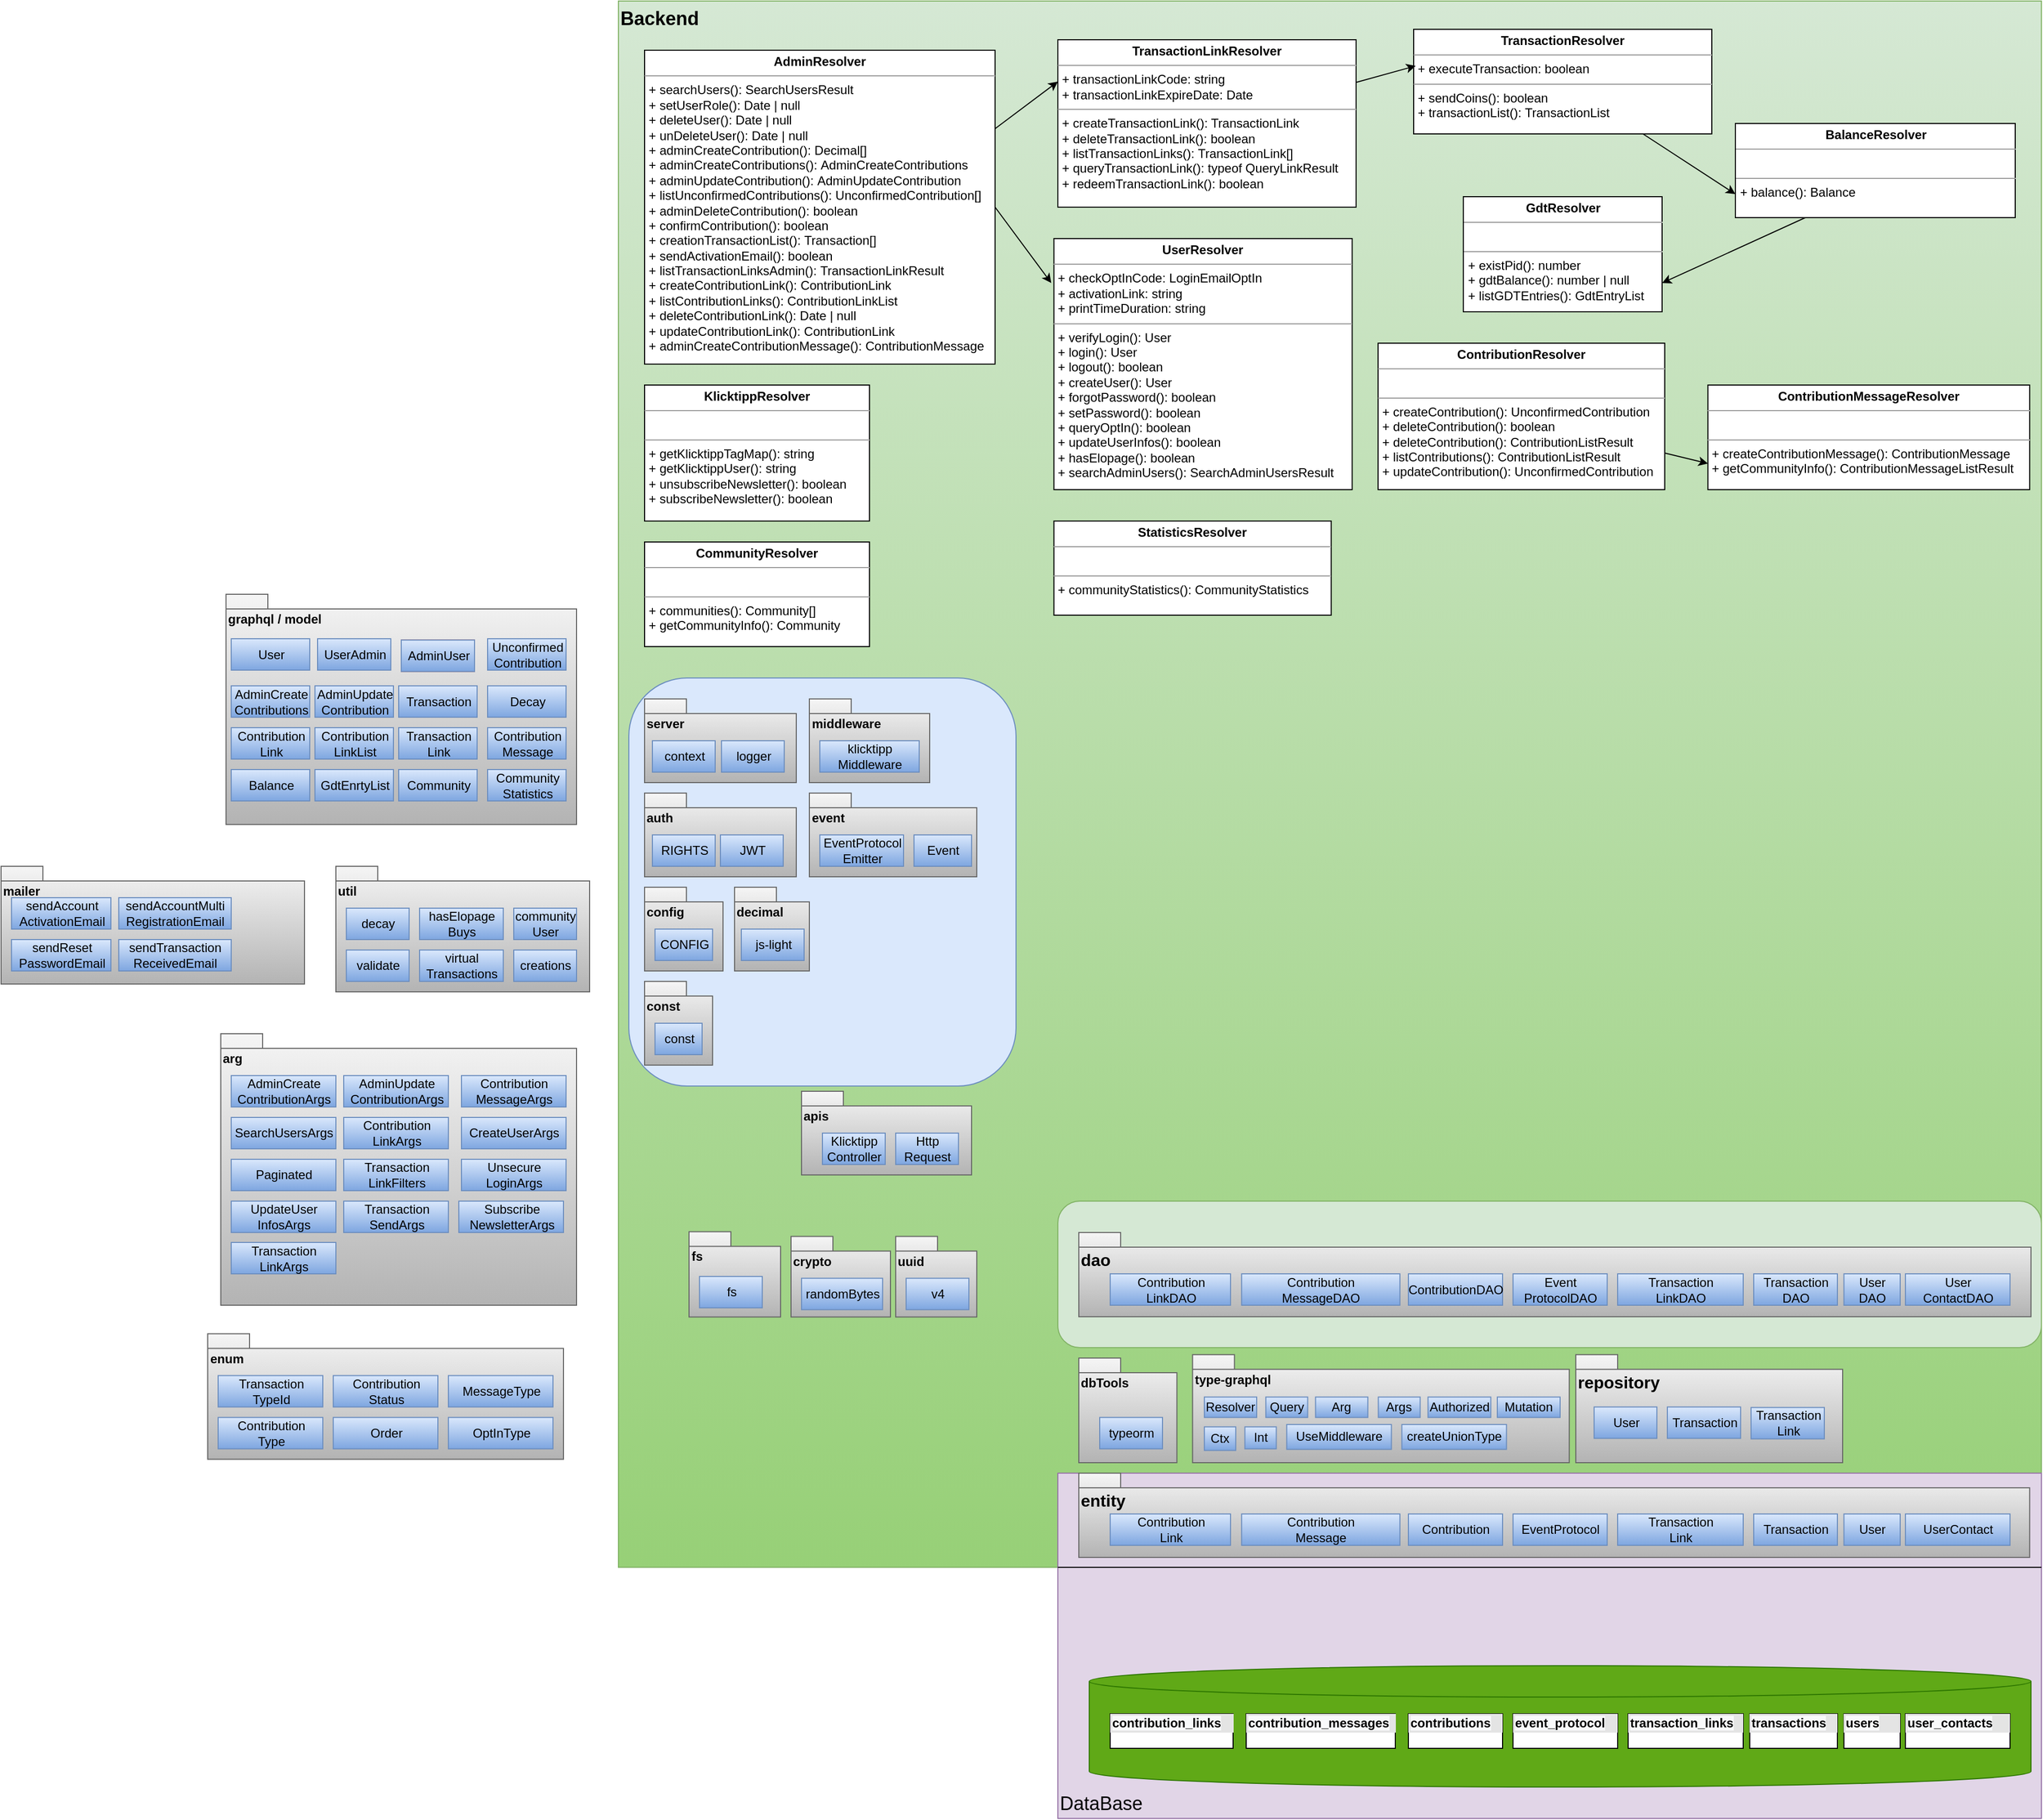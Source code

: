 <mxfile>
    <diagram id="ShO7q3t4R8ToIVqjYavh" name="Seite-1">
        <mxGraphModel dx="3851" dy="1067" grid="1" gridSize="10" guides="1" tooltips="1" connect="1" arrows="1" fold="1" page="1" pageScale="1" pageWidth="2336" pageHeight="1654" math="0" shadow="0">
            <root>
                <mxCell id="0"/>
                <mxCell id="1" parent="0"/>
                <mxCell id="2" value="Backend" style="rounded=0;whiteSpace=wrap;html=1;fillColor=#d5e8d4;strokeColor=#82b366;gradientColor=#97d077;align=left;verticalAlign=top;fontStyle=1;fontSize=18;" parent="1" vertex="1">
                    <mxGeometry x="40" y="63" width="1360" height="1497" as="geometry"/>
                </mxCell>
                <mxCell id="214" value="DataBase" style="rounded=0;whiteSpace=wrap;html=1;fillColor=#e1d5e7;strokeColor=#9673a6;align=left;fontSize=18;verticalAlign=bottom;" vertex="1" parent="1">
                    <mxGeometry x="460" y="1470" width="940" height="330" as="geometry"/>
                </mxCell>
                <mxCell id="213" value="" style="rounded=1;whiteSpace=wrap;html=1;fillColor=#d5e8d4;strokeColor=#82b366;" vertex="1" parent="1">
                    <mxGeometry x="460" y="1210" width="940" height="140" as="geometry"/>
                </mxCell>
                <mxCell id="212" value="" style="rounded=1;whiteSpace=wrap;html=1;fillColor=#dae8fc;strokeColor=#6c8ebf;" vertex="1" parent="1">
                    <mxGeometry x="50" y="710" width="370" height="390" as="geometry"/>
                </mxCell>
                <mxCell id="73" value="server" style="shape=folder;fontStyle=1;spacingTop=10;tabWidth=40;tabHeight=14;tabPosition=left;html=1;align=left;verticalAlign=top;fillColor=#f5f5f5;gradientColor=#b3b3b3;strokeColor=#666666;" parent="1" vertex="1">
                    <mxGeometry x="65" y="730" width="145" height="80" as="geometry"/>
                </mxCell>
                <mxCell id="74" value="context" style="html=1;fillColor=#dae8fc;gradientColor=#7ea6e0;strokeColor=#6c8ebf;" parent="1" vertex="1">
                    <mxGeometry x="72.5" y="770" width="60" height="30" as="geometry"/>
                </mxCell>
                <mxCell id="75" value="logger" style="html=1;fillColor=#dae8fc;gradientColor=#7ea6e0;strokeColor=#6c8ebf;" parent="1" vertex="1">
                    <mxGeometry x="138.5" y="770" width="60" height="30" as="geometry"/>
                </mxCell>
                <mxCell id="76" value="graphql / model" style="shape=folder;fontStyle=1;spacingTop=10;tabWidth=40;tabHeight=14;tabPosition=left;html=1;align=left;verticalAlign=top;fillColor=#f5f5f5;gradientColor=#b3b3b3;strokeColor=#666666;" parent="1" vertex="1">
                    <mxGeometry x="-335" y="630" width="335" height="220" as="geometry"/>
                </mxCell>
                <mxCell id="77" value="auth" style="shape=folder;fontStyle=1;spacingTop=10;tabWidth=40;tabHeight=14;tabPosition=left;html=1;align=left;verticalAlign=top;fillColor=#f5f5f5;gradientColor=#b3b3b3;strokeColor=#666666;" parent="1" vertex="1">
                    <mxGeometry x="65" y="820" width="145" height="80" as="geometry"/>
                </mxCell>
                <mxCell id="78" value="RIGHTS" style="html=1;fillColor=#dae8fc;gradientColor=#7ea6e0;strokeColor=#6c8ebf;" parent="1" vertex="1">
                    <mxGeometry x="72.5" y="860" width="60" height="30" as="geometry"/>
                </mxCell>
                <mxCell id="79" value="repository" style="shape=folder;fontStyle=1;spacingTop=10;tabWidth=40;tabHeight=14;tabPosition=left;html=1;align=left;verticalAlign=top;fillColor=#f5f5f5;gradientColor=#b3b3b3;strokeColor=#666666;fontSize=16;" parent="1" vertex="1">
                    <mxGeometry x="955" y="1356.75" width="255" height="103.25" as="geometry"/>
                </mxCell>
                <mxCell id="81" value="arg" style="shape=folder;fontStyle=1;spacingTop=10;tabWidth=40;tabHeight=14;tabPosition=left;html=1;align=left;verticalAlign=top;fillColor=#f5f5f5;gradientColor=#b3b3b3;strokeColor=#666666;" parent="1" vertex="1">
                    <mxGeometry x="-340" y="1050" width="340" height="259.5" as="geometry"/>
                </mxCell>
                <mxCell id="82" value="AdminCreate&lt;br&gt;ContributionArgs" style="html=1;fillColor=#dae8fc;gradientColor=#7ea6e0;strokeColor=#6c8ebf;" parent="1" vertex="1">
                    <mxGeometry x="-330" y="1090" width="100" height="30" as="geometry"/>
                </mxCell>
                <mxCell id="83" value="AdminUpdate&lt;br&gt;ContributionArgs" style="html=1;fillColor=#dae8fc;gradientColor=#7ea6e0;strokeColor=#6c8ebf;" parent="1" vertex="1">
                    <mxGeometry x="-222.5" y="1090" width="100" height="30" as="geometry"/>
                </mxCell>
                <mxCell id="84" value="SearchUsersArgs" style="html=1;fillColor=#dae8fc;gradientColor=#7ea6e0;strokeColor=#6c8ebf;" parent="1" vertex="1">
                    <mxGeometry x="-330" y="1130" width="100" height="30" as="geometry"/>
                </mxCell>
                <mxCell id="85" value="Contribution&lt;br&gt;LinkArgs" style="html=1;fillColor=#dae8fc;gradientColor=#7ea6e0;strokeColor=#6c8ebf;" parent="1" vertex="1">
                    <mxGeometry x="-222.5" y="1130" width="100" height="30" as="geometry"/>
                </mxCell>
                <mxCell id="86" value="entity" style="shape=folder;fontStyle=1;spacingTop=10;tabWidth=40;tabHeight=14;tabPosition=left;html=1;align=left;verticalAlign=top;fillColor=#f5f5f5;gradientColor=#b3b3b3;strokeColor=#666666;fontSize=16;" parent="1" vertex="1">
                    <mxGeometry x="480" y="1470" width="908.75" height="80.5" as="geometry"/>
                </mxCell>
                <mxCell id="87" value="Transaction" style="html=1;fillColor=#dae8fc;gradientColor=#7ea6e0;strokeColor=#6c8ebf;" parent="1" vertex="1">
                    <mxGeometry x="1125" y="1509" width="80" height="30" as="geometry"/>
                </mxCell>
                <mxCell id="88" value="Contribution&lt;br&gt;Link" style="html=1;fillColor=#dae8fc;gradientColor=#7ea6e0;strokeColor=#6c8ebf;" parent="1" vertex="1">
                    <mxGeometry x="510" y="1509" width="115" height="30" as="geometry"/>
                </mxCell>
                <mxCell id="89" value="Transaction&lt;br&gt;Link" style="html=1;fillColor=#dae8fc;gradientColor=#7ea6e0;strokeColor=#6c8ebf;" parent="1" vertex="1">
                    <mxGeometry x="995" y="1509" width="120" height="30" as="geometry"/>
                </mxCell>
                <mxCell id="90" value="Transaction" style="html=1;fillColor=#dae8fc;gradientColor=#7ea6e0;strokeColor=#6c8ebf;" parent="1" vertex="1">
                    <mxGeometry x="1042.5" y="1406.75" width="70" height="30" as="geometry"/>
                </mxCell>
                <mxCell id="91" value="util" style="shape=folder;fontStyle=1;spacingTop=10;tabWidth=40;tabHeight=14;tabPosition=left;html=1;align=left;verticalAlign=top;fillColor=#f5f5f5;gradientColor=#b3b3b3;strokeColor=#666666;" parent="1" vertex="1">
                    <mxGeometry x="-230" y="890" width="242.5" height="120" as="geometry"/>
                </mxCell>
                <mxCell id="92" value="decay" style="html=1;fillColor=#dae8fc;gradientColor=#7ea6e0;strokeColor=#6c8ebf;" parent="1" vertex="1">
                    <mxGeometry x="-220" y="930" width="60" height="30" as="geometry"/>
                </mxCell>
                <mxCell id="93" value="Contribution" style="html=1;fillColor=#dae8fc;gradientColor=#7ea6e0;strokeColor=#6c8ebf;" parent="1" vertex="1">
                    <mxGeometry x="795" y="1509" width="90" height="30" as="geometry"/>
                </mxCell>
                <mxCell id="94" value="hasElopage&lt;br&gt;Buys" style="html=1;fillColor=#dae8fc;gradientColor=#7ea6e0;strokeColor=#6c8ebf;" parent="1" vertex="1">
                    <mxGeometry x="-150" y="930" width="80" height="30" as="geometry"/>
                </mxCell>
                <mxCell id="96" value="User" style="html=1;fillColor=#dae8fc;gradientColor=#7ea6e0;strokeColor=#6c8ebf;" parent="1" vertex="1">
                    <mxGeometry x="1211.25" y="1509" width="53.75" height="30" as="geometry"/>
                </mxCell>
                <mxCell id="97" value="enum" style="shape=folder;fontStyle=1;spacingTop=10;tabWidth=40;tabHeight=14;tabPosition=left;html=1;align=left;verticalAlign=top;fillColor=#f5f5f5;gradientColor=#b3b3b3;strokeColor=#666666;" parent="1" vertex="1">
                    <mxGeometry x="-352.5" y="1336.75" width="340" height="120" as="geometry"/>
                </mxCell>
                <mxCell id="98" value="Transaction&lt;br&gt;TypeId" style="html=1;fillColor=#dae8fc;gradientColor=#7ea6e0;strokeColor=#6c8ebf;" parent="1" vertex="1">
                    <mxGeometry x="-342.5" y="1376.75" width="100" height="30" as="geometry"/>
                </mxCell>
                <mxCell id="99" value="Contribution&lt;br&gt;Type" style="html=1;fillColor=#dae8fc;gradientColor=#7ea6e0;strokeColor=#6c8ebf;" parent="1" vertex="1">
                    <mxGeometry x="-342.5" y="1416.75" width="100" height="30" as="geometry"/>
                </mxCell>
                <mxCell id="100" value="Contribution&lt;br&gt;Status" style="html=1;fillColor=#dae8fc;gradientColor=#7ea6e0;strokeColor=#6c8ebf;" parent="1" vertex="1">
                    <mxGeometry x="-232.5" y="1376.75" width="100" height="30" as="geometry"/>
                </mxCell>
                <mxCell id="101" value="Paginated" style="html=1;fillColor=#dae8fc;gradientColor=#7ea6e0;strokeColor=#6c8ebf;" parent="1" vertex="1">
                    <mxGeometry x="-330" y="1170" width="100" height="30" as="geometry"/>
                </mxCell>
                <mxCell id="102" value="Transaction&lt;br&gt;LinkFilters" style="html=1;fillColor=#dae8fc;gradientColor=#7ea6e0;strokeColor=#6c8ebf;" parent="1" vertex="1">
                    <mxGeometry x="-222.5" y="1170" width="100" height="30" as="geometry"/>
                </mxCell>
                <mxCell id="103" value="Order" style="html=1;fillColor=#dae8fc;gradientColor=#7ea6e0;strokeColor=#6c8ebf;" parent="1" vertex="1">
                    <mxGeometry x="-232.5" y="1416.75" width="100" height="30" as="geometry"/>
                </mxCell>
                <mxCell id="104" value="community&lt;br&gt;User" style="html=1;fillColor=#dae8fc;gradientColor=#7ea6e0;strokeColor=#6c8ebf;" parent="1" vertex="1">
                    <mxGeometry x="-60" y="930" width="60" height="30" as="geometry"/>
                </mxCell>
                <mxCell id="105" value="mailer" style="shape=folder;fontStyle=1;spacingTop=10;tabWidth=40;tabHeight=14;tabPosition=left;html=1;align=left;verticalAlign=top;fillColor=#f5f5f5;gradientColor=#b3b3b3;strokeColor=#666666;" parent="1" vertex="1">
                    <mxGeometry x="-550" y="890" width="290" height="112.5" as="geometry"/>
                </mxCell>
                <mxCell id="106" value="sendAccount&lt;br&gt;ActivationEmail" style="html=1;fillColor=#dae8fc;gradientColor=#7ea6e0;strokeColor=#6c8ebf;" parent="1" vertex="1">
                    <mxGeometry x="-540" y="920" width="95" height="30" as="geometry"/>
                </mxCell>
                <mxCell id="107" value="config" style="shape=folder;fontStyle=1;spacingTop=10;tabWidth=40;tabHeight=14;tabPosition=left;html=1;align=left;verticalAlign=top;fillColor=#f5f5f5;gradientColor=#b3b3b3;strokeColor=#666666;" parent="1" vertex="1">
                    <mxGeometry x="65" y="910" width="75" height="80" as="geometry"/>
                </mxCell>
                <mxCell id="108" value="CONFIG" style="html=1;fillColor=#dae8fc;gradientColor=#7ea6e0;strokeColor=#6c8ebf;" parent="1" vertex="1">
                    <mxGeometry x="75" y="950" width="55" height="30" as="geometry"/>
                </mxCell>
                <mxCell id="109" value="creations" style="html=1;fillColor=#dae8fc;gradientColor=#7ea6e0;strokeColor=#6c8ebf;" parent="1" vertex="1">
                    <mxGeometry x="-60" y="970" width="60" height="30" as="geometry"/>
                </mxCell>
                <mxCell id="110" value="const" style="shape=folder;fontStyle=1;spacingTop=10;tabWidth=40;tabHeight=14;tabPosition=left;html=1;align=left;verticalAlign=top;fillColor=#f5f5f5;gradientColor=#b3b3b3;strokeColor=#666666;" parent="1" vertex="1">
                    <mxGeometry x="65" y="1000" width="65" height="80" as="geometry"/>
                </mxCell>
                <mxCell id="111" value="const" style="html=1;fillColor=#dae8fc;gradientColor=#7ea6e0;strokeColor=#6c8ebf;" parent="1" vertex="1">
                    <mxGeometry x="75" y="1040" width="45" height="30" as="geometry"/>
                </mxCell>
                <mxCell id="112" value="Contribution&lt;br&gt;Message" style="html=1;fillColor=#dae8fc;gradientColor=#7ea6e0;strokeColor=#6c8ebf;" parent="1" vertex="1">
                    <mxGeometry x="635.63" y="1509" width="151.25" height="30" as="geometry"/>
                </mxCell>
                <mxCell id="113" value="Contribution&lt;br&gt;MessageArgs" style="html=1;fillColor=#dae8fc;gradientColor=#7ea6e0;strokeColor=#6c8ebf;" parent="1" vertex="1">
                    <mxGeometry x="-110" y="1090" width="100" height="30" as="geometry"/>
                </mxCell>
                <mxCell id="114" value="MessageType" style="html=1;fillColor=#dae8fc;gradientColor=#7ea6e0;strokeColor=#6c8ebf;" parent="1" vertex="1">
                    <mxGeometry x="-122.5" y="1376.75" width="100" height="30" as="geometry"/>
                </mxCell>
                <mxCell id="115" value="type-graphql" style="shape=folder;fontStyle=1;spacingTop=10;tabWidth=40;tabHeight=14;tabPosition=left;html=1;align=left;verticalAlign=top;fillColor=#f5f5f5;gradientColor=#b3b3b3;strokeColor=#666666;" parent="1" vertex="1">
                    <mxGeometry x="588.75" y="1356.75" width="360" height="103.25" as="geometry"/>
                </mxCell>
                <mxCell id="116" value="dbTools" style="shape=folder;fontStyle=1;spacingTop=10;tabWidth=40;tabHeight=14;tabPosition=left;html=1;align=left;verticalAlign=top;fillColor=#f5f5f5;gradientColor=#b3b3b3;strokeColor=#666666;" parent="1" vertex="1">
                    <mxGeometry x="480" y="1360" width="93.75" height="100" as="geometry"/>
                </mxCell>
                <mxCell id="117" value="typeorm" style="html=1;fillColor=#dae8fc;gradientColor=#7ea6e0;strokeColor=#6c8ebf;" parent="1" vertex="1">
                    <mxGeometry x="500" y="1416.75" width="60" height="30" as="geometry"/>
                </mxCell>
                <mxCell id="118" value="Resolver" style="rounded=0;whiteSpace=wrap;html=1;fillColor=#dae8fc;gradientColor=#7ea6e0;strokeColor=#6c8ebf;" parent="1" vertex="1">
                    <mxGeometry x="600" y="1397.25" width="50" height="19.5" as="geometry"/>
                </mxCell>
                <mxCell id="119" value="Query" style="rounded=0;whiteSpace=wrap;html=1;fillColor=#dae8fc;gradientColor=#7ea6e0;strokeColor=#6c8ebf;" parent="1" vertex="1">
                    <mxGeometry x="658.75" y="1397.25" width="40" height="19.5" as="geometry"/>
                </mxCell>
                <mxCell id="121" value="Args" style="rounded=0;whiteSpace=wrap;html=1;fillColor=#dae8fc;gradientColor=#7ea6e0;strokeColor=#6c8ebf;" parent="1" vertex="1">
                    <mxGeometry x="766.25" y="1397.25" width="40" height="19.5" as="geometry"/>
                </mxCell>
                <mxCell id="122" value="Authorized" style="rounded=0;whiteSpace=wrap;html=1;fillColor=#dae8fc;gradientColor=#7ea6e0;strokeColor=#6c8ebf;" parent="1" vertex="1">
                    <mxGeometry x="813.75" y="1397.25" width="60" height="19.5" as="geometry"/>
                </mxCell>
                <mxCell id="123" value="Mutation" style="rounded=0;whiteSpace=wrap;html=1;fillColor=#dae8fc;gradientColor=#7ea6e0;strokeColor=#6c8ebf;" parent="1" vertex="1">
                    <mxGeometry x="880" y="1397.25" width="60" height="19.5" as="geometry"/>
                </mxCell>
                <mxCell id="124" value="Ctx" style="rounded=0;whiteSpace=wrap;html=1;fillColor=#dae8fc;gradientColor=#7ea6e0;strokeColor=#6c8ebf;" parent="1" vertex="1">
                    <mxGeometry x="600" y="1425.75" width="30" height="22.5" as="geometry"/>
                </mxCell>
                <mxCell id="125" value="fs" style="shape=folder;fontStyle=1;spacingTop=10;tabWidth=40;tabHeight=14;tabPosition=left;html=1;align=left;verticalAlign=top;fillColor=#f5f5f5;gradientColor=#b3b3b3;strokeColor=#666666;" parent="1" vertex="1">
                    <mxGeometry x="107.5" y="1239.25" width="87.5" height="81.5" as="geometry"/>
                </mxCell>
                <mxCell id="128" value="CreateUserArgs" style="html=1;fillColor=#dae8fc;gradientColor=#7ea6e0;strokeColor=#6c8ebf;" parent="1" vertex="1">
                    <mxGeometry x="-110" y="1130" width="100" height="30" as="geometry"/>
                </mxCell>
                <mxCell id="129" value="Unsecure&lt;br&gt;LoginArgs" style="html=1;fillColor=#dae8fc;gradientColor=#7ea6e0;strokeColor=#6c8ebf;" parent="1" vertex="1">
                    <mxGeometry x="-110" y="1170" width="100" height="30" as="geometry"/>
                </mxCell>
                <mxCell id="130" value="UpdateUser&lt;br&gt;InfosArgs" style="html=1;fillColor=#dae8fc;gradientColor=#7ea6e0;strokeColor=#6c8ebf;" parent="1" vertex="1">
                    <mxGeometry x="-330" y="1210" width="100" height="30" as="geometry"/>
                </mxCell>
                <mxCell id="131" value="middleware" style="shape=folder;fontStyle=1;spacingTop=10;tabWidth=40;tabHeight=14;tabPosition=left;html=1;align=left;verticalAlign=top;fillColor=#f5f5f5;gradientColor=#b3b3b3;strokeColor=#666666;" parent="1" vertex="1">
                    <mxGeometry x="222.5" y="730" width="115" height="80" as="geometry"/>
                </mxCell>
                <mxCell id="132" value="klicktipp&lt;br&gt;Middleware" style="html=1;fillColor=#dae8fc;gradientColor=#7ea6e0;strokeColor=#6c8ebf;" parent="1" vertex="1">
                    <mxGeometry x="232.5" y="770" width="95" height="30" as="geometry"/>
                </mxCell>
                <mxCell id="133" value="OptInType" style="html=1;fillColor=#dae8fc;gradientColor=#7ea6e0;strokeColor=#6c8ebf;" parent="1" vertex="1">
                    <mxGeometry x="-122.5" y="1416.75" width="100" height="30" as="geometry"/>
                </mxCell>
                <mxCell id="134" value="sendReset&lt;br&gt;PasswordEmail" style="html=1;fillColor=#dae8fc;gradientColor=#7ea6e0;strokeColor=#6c8ebf;" parent="1" vertex="1">
                    <mxGeometry x="-540" y="960" width="95" height="30" as="geometry"/>
                </mxCell>
                <mxCell id="135" value="sendAccountMulti&lt;br&gt;RegistrationEmail" style="html=1;fillColor=#dae8fc;gradientColor=#7ea6e0;strokeColor=#6c8ebf;" parent="1" vertex="1">
                    <mxGeometry x="-437.5" y="920" width="107.5" height="30" as="geometry"/>
                </mxCell>
                <mxCell id="136" value="event" style="shape=folder;fontStyle=1;spacingTop=10;tabWidth=40;tabHeight=14;tabPosition=left;html=1;align=left;verticalAlign=top;fillColor=#f5f5f5;gradientColor=#b3b3b3;strokeColor=#666666;" parent="1" vertex="1">
                    <mxGeometry x="222.5" y="820" width="160" height="80" as="geometry"/>
                </mxCell>
                <mxCell id="137" value="EventProtocol&lt;br&gt;Emitter" style="html=1;fillColor=#dae8fc;gradientColor=#7ea6e0;strokeColor=#6c8ebf;" parent="1" vertex="1">
                    <mxGeometry x="232.5" y="860" width="80" height="30" as="geometry"/>
                </mxCell>
                <mxCell id="138" value="Event" style="html=1;fillColor=#dae8fc;gradientColor=#7ea6e0;strokeColor=#6c8ebf;" parent="1" vertex="1">
                    <mxGeometry x="322.5" y="860" width="55" height="30" as="geometry"/>
                </mxCell>
                <mxCell id="140" value="decimal" style="shape=folder;fontStyle=1;spacingTop=10;tabWidth=40;tabHeight=14;tabPosition=left;html=1;align=left;verticalAlign=top;fillColor=#f5f5f5;gradientColor=#b3b3b3;strokeColor=#666666;" parent="1" vertex="1">
                    <mxGeometry x="151" y="910" width="71.5" height="80" as="geometry"/>
                </mxCell>
                <mxCell id="141" value="js-light" style="html=1;fillColor=#dae8fc;gradientColor=#7ea6e0;strokeColor=#6c8ebf;" parent="1" vertex="1">
                    <mxGeometry x="157.5" y="950" width="60" height="30" as="geometry"/>
                </mxCell>
                <mxCell id="142" value="UserAdmin" style="html=1;fillColor=#f8cecc;gradientColor=#ea6b66;strokeColor=#b85450;" parent="1" vertex="1">
                    <mxGeometry x="-247.5" y="672.5" width="70" height="30" as="geometry"/>
                </mxCell>
                <mxCell id="143" value="Unconfirmed&lt;br&gt;Contribution" style="html=1;fillColor=#dae8fc;gradientColor=#7ea6e0;strokeColor=#6c8ebf;" parent="1" vertex="1">
                    <mxGeometry x="-85" y="672.5" width="75" height="30" as="geometry"/>
                </mxCell>
                <mxCell id="144" value="AdminCreate&lt;br&gt;Contributions" style="html=1;fillColor=#dae8fc;gradientColor=#7ea6e0;strokeColor=#6c8ebf;" parent="1" vertex="1">
                    <mxGeometry x="-330" y="717.5" width="75" height="30" as="geometry"/>
                </mxCell>
                <mxCell id="145" value="AdminUpdate&lt;br&gt;Contribution" style="html=1;fillColor=#dae8fc;gradientColor=#7ea6e0;strokeColor=#6c8ebf;" parent="1" vertex="1">
                    <mxGeometry x="-250" y="717.5" width="75" height="30" as="geometry"/>
                </mxCell>
                <mxCell id="146" value="Contribution&lt;br&gt;Link" style="html=1;fillColor=#f8cecc;gradientColor=#ea6b66;strokeColor=#b85450;" parent="1" vertex="1">
                    <mxGeometry x="-330" y="757.5" width="75" height="30" as="geometry"/>
                </mxCell>
                <mxCell id="147" value="Contribution&lt;br&gt;LinkList" style="html=1;fillColor=#dae8fc;gradientColor=#7ea6e0;strokeColor=#6c8ebf;" parent="1" vertex="1">
                    <mxGeometry x="-250" y="757.5" width="75" height="30" as="geometry"/>
                </mxCell>
                <mxCell id="148" value="Transaction" style="html=1;fillColor=#dae8fc;gradientColor=#7ea6e0;strokeColor=#6c8ebf;" parent="1" vertex="1">
                    <mxGeometry x="-170" y="717.5" width="75" height="30" as="geometry"/>
                </mxCell>
                <mxCell id="149" value="Transaction&lt;br&gt;Link" style="html=1;fillColor=#dae8fc;gradientColor=#7ea6e0;strokeColor=#6c8ebf;" parent="1" vertex="1">
                    <mxGeometry x="-170" y="757.5" width="75" height="30" as="geometry"/>
                </mxCell>
                <mxCell id="150" value="User" style="html=1;fillColor=#dae8fc;gradientColor=#7ea6e0;strokeColor=#6c8ebf;" parent="1" vertex="1">
                    <mxGeometry x="-330" y="672.5" width="75" height="30" as="geometry"/>
                </mxCell>
                <mxCell id="151" value="Decay" style="html=1;fillColor=#dae8fc;gradientColor=#7ea6e0;strokeColor=#6c8ebf;" parent="1" vertex="1">
                    <mxGeometry x="-85" y="717.5" width="75" height="30" as="geometry"/>
                </mxCell>
                <mxCell id="152" value="Contribution&lt;br&gt;Message" style="html=1;fillColor=#dae8fc;gradientColor=#7ea6e0;strokeColor=#6c8ebf;" parent="1" vertex="1">
                    <mxGeometry x="-85" y="757.5" width="75" height="30" as="geometry"/>
                </mxCell>
                <mxCell id="153" value="AdminUser" style="html=1;fillColor=#f8cecc;gradientColor=#ea6b66;strokeColor=#b85450;" parent="1" vertex="1">
                    <mxGeometry x="-167.5" y="673.75" width="70" height="30" as="geometry"/>
                </mxCell>
                <mxCell id="154" value="sendTransaction&lt;br&gt;ReceivedEmail" style="html=1;fillColor=#dae8fc;gradientColor=#7ea6e0;strokeColor=#6c8ebf;" parent="1" vertex="1">
                    <mxGeometry x="-437.5" y="960" width="107.5" height="30" as="geometry"/>
                </mxCell>
                <mxCell id="155" value="Transaction&lt;br&gt;SendArgs" style="html=1;fillColor=#dae8fc;gradientColor=#7ea6e0;strokeColor=#6c8ebf;" parent="1" vertex="1">
                    <mxGeometry x="-222.5" y="1210" width="100" height="30" as="geometry"/>
                </mxCell>
                <mxCell id="156" value="Transaction&lt;br&gt;Link" style="html=1;fillColor=#dae8fc;gradientColor=#7ea6e0;strokeColor=#6c8ebf;" parent="1" vertex="1">
                    <mxGeometry x="1122.5" y="1407.25" width="70" height="30" as="geometry"/>
                </mxCell>
                <mxCell id="157" value="validate" style="html=1;fillColor=#dae8fc;gradientColor=#7ea6e0;strokeColor=#6c8ebf;" parent="1" vertex="1">
                    <mxGeometry x="-220" y="970" width="60" height="30" as="geometry"/>
                </mxCell>
                <mxCell id="158" value="virtual&lt;br&gt;Transactions" style="html=1;fillColor=#dae8fc;gradientColor=#7ea6e0;strokeColor=#6c8ebf;" parent="1" vertex="1">
                    <mxGeometry x="-150" y="970" width="80" height="30" as="geometry"/>
                </mxCell>
                <mxCell id="159" value="Balance" style="html=1;fillColor=#f8cecc;gradientColor=#ea6b66;strokeColor=#b85450;" parent="1" vertex="1">
                    <mxGeometry x="-330" y="797.5" width="75" height="30" as="geometry"/>
                </mxCell>
                <mxCell id="160" value="GdtEnrtyList" style="html=1;fillColor=#dae8fc;gradientColor=#7ea6e0;strokeColor=#6c8ebf;" parent="1" vertex="1">
                    <mxGeometry x="-250" y="797.5" width="75" height="30" as="geometry"/>
                </mxCell>
                <mxCell id="161" value="apis" style="shape=folder;fontStyle=1;spacingTop=10;tabWidth=40;tabHeight=14;tabPosition=left;html=1;align=left;verticalAlign=top;fillColor=#f5f5f5;gradientColor=#b3b3b3;strokeColor=#666666;" parent="1" vertex="1">
                    <mxGeometry x="215" y="1105" width="162.5" height="80" as="geometry"/>
                </mxCell>
                <mxCell id="162" value="Klicktipp&lt;br&gt;Controller" style="html=1;fillColor=#dae8fc;gradientColor=#7ea6e0;strokeColor=#6c8ebf;" parent="1" vertex="1">
                    <mxGeometry x="235" y="1145" width="60" height="30" as="geometry"/>
                </mxCell>
                <mxCell id="163" value="Http&lt;br&gt;Request" style="html=1;fillColor=#dae8fc;gradientColor=#7ea6e0;strokeColor=#6c8ebf;" parent="1" vertex="1">
                    <mxGeometry x="305" y="1145" width="60" height="30" as="geometry"/>
                </mxCell>
                <mxCell id="164" value="Community" style="html=1;fillColor=#dae8fc;gradientColor=#7ea6e0;strokeColor=#6c8ebf;" parent="1" vertex="1">
                    <mxGeometry x="-170" y="797.5" width="75" height="30" as="geometry"/>
                </mxCell>
                <mxCell id="165" value="Subscribe&lt;br&gt;NewsletterArgs" style="html=1;fillColor=#dae8fc;gradientColor=#7ea6e0;strokeColor=#6c8ebf;" parent="1" vertex="1">
                    <mxGeometry x="-112.5" y="1210" width="100" height="30" as="geometry"/>
                </mxCell>
                <mxCell id="166" value="Community&lt;br&gt;Statistics" style="html=1;fillColor=#dae8fc;gradientColor=#7ea6e0;strokeColor=#6c8ebf;" parent="1" vertex="1">
                    <mxGeometry x="-85" y="797.5" width="75" height="30" as="geometry"/>
                </mxCell>
                <mxCell id="169" value="Transaction&lt;br&gt;LinkArgs" style="html=1;fillColor=#dae8fc;gradientColor=#7ea6e0;strokeColor=#6c8ebf;" parent="1" vertex="1">
                    <mxGeometry x="-330" y="1249.5" width="100" height="30" as="geometry"/>
                </mxCell>
                <mxCell id="170" value="uuid" style="shape=folder;fontStyle=1;spacingTop=10;tabWidth=40;tabHeight=14;tabPosition=left;html=1;align=left;verticalAlign=top;fillColor=#f5f5f5;gradientColor=#b3b3b3;strokeColor=#666666;" parent="1" vertex="1">
                    <mxGeometry x="305" y="1243.75" width="77.5" height="77" as="geometry"/>
                </mxCell>
                <mxCell id="171" value="v4" style="html=1;fillColor=#dae8fc;gradientColor=#7ea6e0;strokeColor=#6c8ebf;" parent="1" vertex="1">
                    <mxGeometry x="315" y="1283.75" width="60" height="30" as="geometry"/>
                </mxCell>
                <mxCell id="172" value="crypto" style="shape=folder;fontStyle=1;spacingTop=10;tabWidth=40;tabHeight=14;tabPosition=left;html=1;align=left;verticalAlign=top;fillColor=#f5f5f5;gradientColor=#b3b3b3;strokeColor=#666666;" parent="1" vertex="1">
                    <mxGeometry x="205" y="1243.75" width="95" height="77" as="geometry"/>
                </mxCell>
                <mxCell id="173" value="randomBytes" style="html=1;fillColor=#dae8fc;gradientColor=#7ea6e0;strokeColor=#6c8ebf;" parent="1" vertex="1">
                    <mxGeometry x="215" y="1283.75" width="77.5" height="30" as="geometry"/>
                </mxCell>
                <mxCell id="176" value="JWT" style="html=1;fillColor=#dae8fc;gradientColor=#7ea6e0;strokeColor=#6c8ebf;" parent="1" vertex="1">
                    <mxGeometry x="137.5" y="860" width="60" height="30" as="geometry"/>
                </mxCell>
                <mxCell id="181" value="UserAdmin" style="html=1;fillColor=#dae8fc;gradientColor=#7ea6e0;strokeColor=#6c8ebf;" parent="1" vertex="1">
                    <mxGeometry x="-247.5" y="672.5" width="70" height="30" as="geometry"/>
                </mxCell>
                <mxCell id="182" value="AdminUser" style="html=1;fillColor=#dae8fc;gradientColor=#7ea6e0;strokeColor=#6c8ebf;" parent="1" vertex="1">
                    <mxGeometry x="-167.5" y="673.75" width="70" height="30" as="geometry"/>
                </mxCell>
                <mxCell id="187" value="User" style="html=1;fillColor=#dae8fc;gradientColor=#7ea6e0;strokeColor=#6c8ebf;" parent="1" vertex="1">
                    <mxGeometry x="972.5" y="1406.75" width="60" height="30" as="geometry"/>
                </mxCell>
                <mxCell id="188" value="fs" style="html=1;fillColor=#dae8fc;gradientColor=#7ea6e0;strokeColor=#6c8ebf;" parent="1" vertex="1">
                    <mxGeometry x="117.5" y="1282" width="60" height="30" as="geometry"/>
                </mxCell>
                <mxCell id="189" value="createUnionType" style="rounded=0;whiteSpace=wrap;html=1;fillColor=#dae8fc;gradientColor=#7ea6e0;strokeColor=#6c8ebf;" parent="1" vertex="1">
                    <mxGeometry x="788.75" y="1423.5" width="100" height="23.75" as="geometry"/>
                </mxCell>
                <mxCell id="190" value="UseMiddleware" style="rounded=0;whiteSpace=wrap;html=1;fillColor=#dae8fc;gradientColor=#7ea6e0;strokeColor=#6c8ebf;" parent="1" vertex="1">
                    <mxGeometry x="678.75" y="1423.5" width="100" height="23.75" as="geometry"/>
                </mxCell>
                <mxCell id="191" value="Int" style="rounded=0;whiteSpace=wrap;html=1;fillColor=#dae8fc;gradientColor=#7ea6e0;strokeColor=#6c8ebf;" parent="1" vertex="1">
                    <mxGeometry x="638.75" y="1425.75" width="30" height="21" as="geometry"/>
                </mxCell>
                <mxCell id="192" value="Arg" style="rounded=0;whiteSpace=wrap;html=1;fillColor=#dae8fc;gradientColor=#7ea6e0;strokeColor=#6c8ebf;" parent="1" vertex="1">
                    <mxGeometry x="706.25" y="1397.25" width="50" height="19.5" as="geometry"/>
                </mxCell>
                <mxCell id="193" value="Balance" style="html=1;fillColor=#dae8fc;gradientColor=#7ea6e0;strokeColor=#6c8ebf;" parent="1" vertex="1">
                    <mxGeometry x="-330" y="797.5" width="75" height="30" as="geometry"/>
                </mxCell>
                <mxCell id="194" value="Contribution&lt;br&gt;Link" style="html=1;fillColor=#dae8fc;gradientColor=#7ea6e0;strokeColor=#6c8ebf;" parent="1" vertex="1">
                    <mxGeometry x="-330" y="757.5" width="75" height="30" as="geometry"/>
                </mxCell>
                <mxCell id="195" style="edgeStyle=none;html=1;entryX=-0.009;entryY=0.177;entryDx=0;entryDy=0;exitX=1;exitY=0.5;exitDx=0;exitDy=0;entryPerimeter=0;" parent="1" source="197" target="198" edge="1">
                    <mxGeometry relative="1" as="geometry">
                        <Array as="points"/>
                        <mxPoint x="633.04" y="324" as="targetPoint"/>
                    </mxGeometry>
                </mxCell>
                <mxCell id="196" style="edgeStyle=none;html=1;entryX=0;entryY=0.25;entryDx=0;entryDy=0;exitX=1;exitY=0.25;exitDx=0;exitDy=0;" parent="1" source="197" target="201" edge="1">
                    <mxGeometry relative="1" as="geometry">
                        <Array as="points"/>
                        <mxPoint x="656.5" y="225" as="targetPoint"/>
                    </mxGeometry>
                </mxCell>
                <mxCell id="197" value="&lt;p style=&quot;margin: 0px ; margin-top: 4px ; text-align: center&quot;&gt;&lt;b&gt;AdminResolver&lt;/b&gt;&lt;/p&gt;&lt;hr size=&quot;1&quot;&gt;&lt;p style=&quot;margin: 0px ; margin-left: 4px&quot;&gt;+ searchUsers():&amp;nbsp;SearchUsersResult&lt;/p&gt;&lt;p style=&quot;margin: 0px ; margin-left: 4px&quot;&gt;+&amp;nbsp;setUserRole(): Date | null&lt;/p&gt;&lt;p style=&quot;margin: 0px ; margin-left: 4px&quot;&gt;+&amp;nbsp;deleteUser(): Date | null&lt;/p&gt;&lt;p style=&quot;margin: 0px ; margin-left: 4px&quot;&gt;+&amp;nbsp;unDeleteUser(): Date | null&lt;/p&gt;&lt;p style=&quot;margin: 0px ; margin-left: 4px&quot;&gt;+&amp;nbsp;adminCreateContribution():&amp;nbsp;Decimal[]&lt;/p&gt;&lt;p style=&quot;margin: 0px ; margin-left: 4px&quot;&gt;+&amp;nbsp;adminCreateContributions():&amp;nbsp;AdminCreateContributions&lt;/p&gt;&lt;p style=&quot;margin: 0px ; margin-left: 4px&quot;&gt;+&amp;nbsp;adminUpdateContribution():&amp;nbsp;AdminUpdateContribution&lt;/p&gt;&lt;p style=&quot;margin: 0px ; margin-left: 4px&quot;&gt;+&amp;nbsp;listUnconfirmedContributions():&amp;nbsp;UnconfirmedContribution[]&lt;/p&gt;&lt;p style=&quot;margin: 0px ; margin-left: 4px&quot;&gt;+&amp;nbsp;adminDeleteContribution():&amp;nbsp;boolean&lt;/p&gt;&lt;p style=&quot;margin: 0px ; margin-left: 4px&quot;&gt;+&amp;nbsp;confirmContribution():&amp;nbsp;boolean&lt;/p&gt;&lt;p style=&quot;margin: 0px ; margin-left: 4px&quot;&gt;+&amp;nbsp;creationTransactionList():&amp;nbsp;Transaction[]&lt;/p&gt;&lt;p style=&quot;margin: 0px ; margin-left: 4px&quot;&gt;+&amp;nbsp;sendActivationEmail():&amp;nbsp;boolean&lt;/p&gt;&lt;p style=&quot;margin: 0px ; margin-left: 4px&quot;&gt;+&amp;nbsp;listTransactionLinksAdmin():&amp;nbsp;TransactionLinkResult&lt;/p&gt;&lt;p style=&quot;margin: 0px ; margin-left: 4px&quot;&gt;+&amp;nbsp;createContributionLink():&amp;nbsp;ContributionLink&lt;/p&gt;&lt;p style=&quot;margin: 0px ; margin-left: 4px&quot;&gt;+&amp;nbsp;listContributionLinks():&amp;nbsp;ContributionLinkList&lt;/p&gt;&lt;p style=&quot;margin: 0px ; margin-left: 4px&quot;&gt;+&amp;nbsp;deleteContributionLink():&amp;nbsp;Date | null&lt;/p&gt;&lt;p style=&quot;margin: 0px ; margin-left: 4px&quot;&gt;+&amp;nbsp;updateContributionLink():&amp;nbsp;ContributionLink&lt;/p&gt;&lt;p style=&quot;margin: 0px ; margin-left: 4px&quot;&gt;+&amp;nbsp;adminCreateContributionMessage():&amp;nbsp;ContributionMessage&lt;/p&gt;" style="verticalAlign=top;align=left;overflow=fill;fontSize=12;fontFamily=Helvetica;html=1;" parent="1" vertex="1">
                    <mxGeometry x="65" y="110" width="335" height="300" as="geometry"/>
                </mxCell>
                <mxCell id="198" value="&lt;p style=&quot;margin: 0px ; margin-top: 4px ; text-align: center&quot;&gt;&lt;b&gt;UserResolver&lt;/b&gt;&lt;/p&gt;&lt;hr size=&quot;1&quot;&gt;&lt;p style=&quot;margin: 0px ; margin-left: 4px&quot;&gt;+ checkOptInCode:&amp;nbsp;LoginEmailOptIn&lt;/p&gt;&lt;p style=&quot;margin: 0px ; margin-left: 4px&quot;&gt;+&amp;nbsp;activationLink: string&lt;/p&gt;&lt;p style=&quot;margin: 0px ; margin-left: 4px&quot;&gt;+&amp;nbsp;printTimeDuration: string&lt;/p&gt;&lt;hr size=&quot;1&quot;&gt;&lt;p style=&quot;margin: 0px ; margin-left: 4px&quot;&gt;+ verifyLogin(): User&lt;/p&gt;&lt;p style=&quot;margin: 0px ; margin-left: 4px&quot;&gt;+&amp;nbsp;login(): User&lt;/p&gt;&lt;p style=&quot;margin: 0px ; margin-left: 4px&quot;&gt;+&amp;nbsp;logout(): boolean&lt;/p&gt;&lt;p style=&quot;margin: 0px ; margin-left: 4px&quot;&gt;+&amp;nbsp;createUser(): User&lt;/p&gt;&lt;p style=&quot;margin: 0px ; margin-left: 4px&quot;&gt;+&amp;nbsp;forgotPassword(): boolean&lt;/p&gt;&lt;p style=&quot;margin: 0px ; margin-left: 4px&quot;&gt;+&amp;nbsp;setPassword(): boolean&lt;/p&gt;&lt;p style=&quot;margin: 0px ; margin-left: 4px&quot;&gt;+&amp;nbsp;queryOptIn(): boolean&lt;/p&gt;&lt;p style=&quot;margin: 0px ; margin-left: 4px&quot;&gt;+&amp;nbsp;updateUserInfos(): boolean&lt;/p&gt;&lt;p style=&quot;margin: 0px ; margin-left: 4px&quot;&gt;+&amp;nbsp;hasElopage(): boolean&lt;/p&gt;&lt;p style=&quot;margin: 0px ; margin-left: 4px&quot;&gt;+&amp;nbsp;searchAdminUsers():&amp;nbsp;SearchAdminUsersResult&lt;/p&gt;" style="verticalAlign=top;align=left;overflow=fill;fontSize=12;fontFamily=Helvetica;html=1;" parent="1" vertex="1">
                    <mxGeometry x="456.25" y="290" width="285" height="240" as="geometry"/>
                </mxCell>
                <mxCell id="203" style="edgeStyle=none;html=1;entryX=0;entryY=0.75;entryDx=0;entryDy=0;" parent="1" source="199" target="202" edge="1">
                    <mxGeometry relative="1" as="geometry"/>
                </mxCell>
                <mxCell id="199" value="&lt;p style=&quot;margin: 0px ; margin-top: 4px ; text-align: center&quot;&gt;&lt;b&gt;TransactionResolver&lt;/b&gt;&lt;/p&gt;&lt;hr size=&quot;1&quot;&gt;&lt;p style=&quot;margin: 0px ; margin-left: 4px&quot;&gt;+ executeTransaction: boolean&lt;/p&gt;&lt;hr size=&quot;1&quot;&gt;&lt;p style=&quot;margin: 0px ; margin-left: 4px&quot;&gt;+ sendCoins(): boolean&lt;/p&gt;&lt;p style=&quot;margin: 0px ; margin-left: 4px&quot;&gt;+&amp;nbsp;transactionList():&amp;nbsp;TransactionList&lt;/p&gt;" style="verticalAlign=top;align=left;overflow=fill;fontSize=12;fontFamily=Helvetica;html=1;" parent="1" vertex="1">
                    <mxGeometry x="800" y="90" width="285" height="100" as="geometry"/>
                </mxCell>
                <mxCell id="200" style="edgeStyle=none;html=1;entryX=0.007;entryY=0.35;entryDx=0;entryDy=0;entryPerimeter=0;" parent="1" source="201" target="199" edge="1">
                    <mxGeometry relative="1" as="geometry"/>
                </mxCell>
                <mxCell id="201" value="&lt;p style=&quot;margin: 0px ; margin-top: 4px ; text-align: center&quot;&gt;&lt;b&gt;TransactionLinkResolver&lt;/b&gt;&lt;/p&gt;&lt;hr size=&quot;1&quot;&gt;&lt;p style=&quot;margin: 0px ; margin-left: 4px&quot;&gt;+&amp;nbsp;transactionLinkCode: string&lt;/p&gt;&lt;p style=&quot;margin: 0px ; margin-left: 4px&quot;&gt;+&amp;nbsp;transactionLinkExpireDate: Date&lt;/p&gt;&lt;hr size=&quot;1&quot;&gt;&lt;p style=&quot;margin: 0px ; margin-left: 4px&quot;&gt;+ createTransactionLink(): TransactionLink&lt;/p&gt;&lt;p style=&quot;margin: 0px ; margin-left: 4px&quot;&gt;+&amp;nbsp;deleteTransactionLink(): boolean&lt;/p&gt;&lt;p style=&quot;margin: 0px ; margin-left: 4px&quot;&gt;+&amp;nbsp;listTransactionLinks():&amp;nbsp;TransactionLink[]&lt;/p&gt;&lt;p style=&quot;margin: 0px ; margin-left: 4px&quot;&gt;+&amp;nbsp;queryTransactionLink():&amp;nbsp;typeof QueryLinkResult&lt;/p&gt;&lt;p style=&quot;margin: 0px ; margin-left: 4px&quot;&gt;+&amp;nbsp;redeemTransactionLink(): boolean&lt;/p&gt;" style="verticalAlign=top;align=left;overflow=fill;fontSize=12;fontFamily=Helvetica;html=1;" parent="1" vertex="1">
                    <mxGeometry x="460" y="100" width="285" height="160" as="geometry"/>
                </mxCell>
                <mxCell id="211" style="edgeStyle=none;html=1;entryX=1;entryY=0.75;entryDx=0;entryDy=0;exitX=0.25;exitY=1;exitDx=0;exitDy=0;" parent="1" source="202" target="206" edge="1">
                    <mxGeometry relative="1" as="geometry"/>
                </mxCell>
                <mxCell id="202" value="&lt;p style=&quot;margin: 0px ; margin-top: 4px ; text-align: center&quot;&gt;&lt;b&gt;BalanceResolver&lt;/b&gt;&lt;/p&gt;&lt;hr size=&quot;1&quot;&gt;&lt;p style=&quot;margin: 0px ; margin-left: 4px&quot;&gt;&lt;br&gt;&lt;/p&gt;&lt;hr size=&quot;1&quot;&gt;&lt;p style=&quot;margin: 0px ; margin-left: 4px&quot;&gt;+ balance(): Balance&lt;/p&gt;" style="verticalAlign=top;align=left;overflow=fill;fontSize=12;fontFamily=Helvetica;html=1;" parent="1" vertex="1">
                    <mxGeometry x="1107.5" y="180" width="267.5" height="90" as="geometry"/>
                </mxCell>
                <mxCell id="204" value="&lt;p style=&quot;margin: 0px ; margin-top: 4px ; text-align: center&quot;&gt;&lt;b&gt;StatisticsResolver&lt;/b&gt;&lt;/p&gt;&lt;hr size=&quot;1&quot;&gt;&lt;p style=&quot;margin: 0px ; margin-left: 4px&quot;&gt;&lt;br&gt;&lt;/p&gt;&lt;hr size=&quot;1&quot;&gt;&lt;p style=&quot;margin: 0px ; margin-left: 4px&quot;&gt;+ communityStatistics(): CommunityStatistics&lt;/p&gt;" style="verticalAlign=top;align=left;overflow=fill;fontSize=12;fontFamily=Helvetica;html=1;" parent="1" vertex="1">
                    <mxGeometry x="456.25" y="560" width="265" height="90" as="geometry"/>
                </mxCell>
                <mxCell id="205" value="&lt;p style=&quot;margin: 0px ; margin-top: 4px ; text-align: center&quot;&gt;&lt;b&gt;KlicktippResolver&lt;/b&gt;&lt;/p&gt;&lt;hr size=&quot;1&quot;&gt;&lt;p style=&quot;margin: 0px ; margin-left: 4px&quot;&gt;&lt;br&gt;&lt;/p&gt;&lt;hr size=&quot;1&quot;&gt;&lt;p style=&quot;margin: 0px ; margin-left: 4px&quot;&gt;+ getKlicktippTagMap(): string&lt;/p&gt;&lt;p style=&quot;margin: 0px ; margin-left: 4px&quot;&gt;+&amp;nbsp;getKlicktippUser(): string&lt;/p&gt;&lt;p style=&quot;margin: 0px ; margin-left: 4px&quot;&gt;+&amp;nbsp;unsubscribeNewsletter(): boolean&lt;/p&gt;&lt;p style=&quot;margin: 0px ; margin-left: 4px&quot;&gt;+&amp;nbsp;subscribeNewsletter():&amp;nbsp;boolean&lt;/p&gt;" style="verticalAlign=top;align=left;overflow=fill;fontSize=12;fontFamily=Helvetica;html=1;" parent="1" vertex="1">
                    <mxGeometry x="65" y="430" width="215" height="130" as="geometry"/>
                </mxCell>
                <mxCell id="206" value="&lt;p style=&quot;margin: 0px ; margin-top: 4px ; text-align: center&quot;&gt;&lt;b&gt;GdtResolver&lt;/b&gt;&lt;/p&gt;&lt;hr size=&quot;1&quot;&gt;&lt;p style=&quot;margin: 0px ; margin-left: 4px&quot;&gt;&lt;br&gt;&lt;/p&gt;&lt;hr size=&quot;1&quot;&gt;&lt;p style=&quot;margin: 0px ; margin-left: 4px&quot;&gt;+ existPid(): number&lt;/p&gt;&lt;p style=&quot;margin: 0px ; margin-left: 4px&quot;&gt;+&amp;nbsp;gdtBalance():&amp;nbsp;number | null&lt;/p&gt;&lt;p style=&quot;margin: 0px ; margin-left: 4px&quot;&gt;+&amp;nbsp;listGDTEntries():&amp;nbsp;GdtEntryList&lt;/p&gt;" style="verticalAlign=top;align=left;overflow=fill;fontSize=12;fontFamily=Helvetica;html=1;" parent="1" vertex="1">
                    <mxGeometry x="847.5" y="250" width="190" height="110" as="geometry"/>
                </mxCell>
                <mxCell id="207" value="&lt;p style=&quot;margin: 0px ; margin-top: 4px ; text-align: center&quot;&gt;&lt;b&gt;ContributionMessageResolver&lt;/b&gt;&lt;/p&gt;&lt;hr size=&quot;1&quot;&gt;&lt;p style=&quot;margin: 0px ; margin-left: 4px&quot;&gt;&lt;br&gt;&lt;/p&gt;&lt;hr size=&quot;1&quot;&gt;&lt;p style=&quot;margin: 0px ; margin-left: 4px&quot;&gt;+ createContributionMessage():&amp;nbsp;ContributionMessage&lt;/p&gt;&lt;p style=&quot;margin: 0px ; margin-left: 4px&quot;&gt;&lt;span&gt;+ getCommunityInfo(): ContributionMessageListResult&lt;/span&gt;&lt;/p&gt;" style="verticalAlign=top;align=left;overflow=fill;fontSize=12;fontFamily=Helvetica;html=1;" parent="1" vertex="1">
                    <mxGeometry x="1081.25" y="430" width="307.5" height="100" as="geometry"/>
                </mxCell>
                <mxCell id="208" style="edgeStyle=none;html=1;entryX=0;entryY=0.75;entryDx=0;entryDy=0;exitX=1;exitY=0.75;exitDx=0;exitDy=0;" parent="1" source="209" target="207" edge="1">
                    <mxGeometry relative="1" as="geometry"/>
                </mxCell>
                <mxCell id="209" value="&lt;p style=&quot;margin: 0px ; margin-top: 4px ; text-align: center&quot;&gt;&lt;b&gt;ContributionResolver&lt;/b&gt;&lt;/p&gt;&lt;hr size=&quot;1&quot;&gt;&lt;p style=&quot;margin: 0px ; margin-left: 4px&quot;&gt;&lt;br&gt;&lt;/p&gt;&lt;hr size=&quot;1&quot;&gt;&lt;p style=&quot;margin: 0px ; margin-left: 4px&quot;&gt;+ createContribution():&amp;nbsp;UnconfirmedContribution&lt;/p&gt;&lt;p style=&quot;margin: 0px ; margin-left: 4px&quot;&gt;&lt;span&gt;+ deleteContribution(): boolean&lt;/span&gt;&lt;/p&gt;&lt;p style=&quot;margin: 0px ; margin-left: 4px&quot;&gt;&lt;span&gt;+ deleteContribution(): ContributionListResult&lt;/span&gt;&lt;/p&gt;&lt;p style=&quot;margin: 0px ; margin-left: 4px&quot;&gt;&lt;span&gt;+ listContributions(): ContributionListResult&lt;/span&gt;&lt;/p&gt;&lt;p style=&quot;margin: 0px ; margin-left: 4px&quot;&gt;&lt;span&gt;+ updateContribution(): UnconfirmedContribution&lt;/span&gt;&lt;/p&gt;" style="verticalAlign=top;align=left;overflow=fill;fontSize=12;fontFamily=Helvetica;html=1;" parent="1" vertex="1">
                    <mxGeometry x="766" y="390" width="274" height="140" as="geometry"/>
                </mxCell>
                <mxCell id="210" value="&lt;p style=&quot;margin: 0px ; margin-top: 4px ; text-align: center&quot;&gt;&lt;b&gt;CommunityResolver&lt;/b&gt;&lt;/p&gt;&lt;hr size=&quot;1&quot;&gt;&lt;p style=&quot;margin: 0px ; margin-left: 4px&quot;&gt;&lt;br&gt;&lt;/p&gt;&lt;hr size=&quot;1&quot;&gt;&lt;p style=&quot;margin: 0px ; margin-left: 4px&quot;&gt;+ communities():&amp;nbsp;Community[]&lt;/p&gt;&lt;p style=&quot;margin: 0px ; margin-left: 4px&quot;&gt;&lt;span&gt;+ getCommunityInfo(): Community&lt;/span&gt;&lt;/p&gt;" style="verticalAlign=top;align=left;overflow=fill;fontSize=12;fontFamily=Helvetica;html=1;" parent="1" vertex="1">
                    <mxGeometry x="65" y="580" width="215" height="100" as="geometry"/>
                </mxCell>
                <mxCell id="215" value="" style="shape=cylinder3;whiteSpace=wrap;html=1;boundedLbl=1;backgroundOutline=1;size=15;fillColor=#60a917;fontColor=#ffffff;strokeColor=#2D7600;" vertex="1" parent="1">
                    <mxGeometry x="490" y="1654" width="900" height="116" as="geometry"/>
                </mxCell>
                <mxCell id="222" value="&lt;div style=&quot;box-sizing: border-box ; width: 100% ; background: #e4e4e4 ; padding: 2px&quot;&gt;&lt;span style=&quot;font-weight: 700 ; text-align: center ; background-color: rgb(248 , 249 , 250)&quot;&gt;contribution_links&lt;/span&gt;&lt;br&gt;&lt;/div&gt;" style="verticalAlign=top;align=left;overflow=fill;html=1;" vertex="1" parent="1">
                    <mxGeometry x="510" y="1700" width="117.5" height="33" as="geometry"/>
                </mxCell>
                <mxCell id="223" value="&lt;div style=&quot;box-sizing: border-box ; width: 100% ; background: #e4e4e4 ; padding: 2px&quot;&gt;&lt;span style=&quot;font-weight: 700 ; text-align: center ; background-color: rgb(248 , 249 , 250)&quot;&gt;contribution_messages&lt;/span&gt;&lt;br&gt;&lt;/div&gt;" style="verticalAlign=top;align=left;overflow=fill;html=1;" vertex="1" parent="1">
                    <mxGeometry x="640" y="1700" width="142.5" height="33" as="geometry"/>
                </mxCell>
                <mxCell id="224" value="&lt;div style=&quot;box-sizing: border-box ; width: 100% ; background: #e4e4e4 ; padding: 2px&quot;&gt;&lt;span style=&quot;font-weight: 700 ; text-align: center ; background-color: rgb(248 , 249 , 250)&quot;&gt;contributions&lt;/span&gt;&lt;br&gt;&lt;/div&gt;" style="verticalAlign=top;align=left;overflow=fill;html=1;" vertex="1" parent="1">
                    <mxGeometry x="795" y="1700" width="90" height="33" as="geometry"/>
                </mxCell>
                <mxCell id="225" value="&lt;div style=&quot;box-sizing: border-box ; width: 100% ; background: #e4e4e4 ; padding: 2px&quot;&gt;&lt;span style=&quot;font-weight: 700 ; text-align: center ; background-color: rgb(248 , 249 , 250)&quot;&gt;event_protocol&lt;/span&gt;&lt;br&gt;&lt;/div&gt;" style="verticalAlign=top;align=left;overflow=fill;html=1;" vertex="1" parent="1">
                    <mxGeometry x="895" y="1700" width="100" height="33" as="geometry"/>
                </mxCell>
                <mxCell id="227" value="&lt;div style=&quot;box-sizing: border-box ; width: 100% ; background: #e4e4e4 ; padding: 2px&quot;&gt;&lt;span style=&quot;font-weight: 700 ; text-align: center ; background-color: rgb(248 , 249 , 250)&quot;&gt;transaction_links&lt;/span&gt;&lt;br&gt;&lt;/div&gt;" style="verticalAlign=top;align=left;overflow=fill;html=1;" vertex="1" parent="1">
                    <mxGeometry x="1005" y="1700" width="110" height="33" as="geometry"/>
                </mxCell>
                <mxCell id="228" value="&lt;div style=&quot;box-sizing: border-box ; width: 100% ; background: #e4e4e4 ; padding: 2px&quot;&gt;&lt;span style=&quot;font-weight: 700 ; text-align: center ; background-color: rgb(248 , 249 , 250)&quot;&gt;transactions&lt;/span&gt;&lt;br&gt;&lt;/div&gt;" style="verticalAlign=top;align=left;overflow=fill;html=1;" vertex="1" parent="1">
                    <mxGeometry x="1121.25" y="1700" width="83.75" height="33" as="geometry"/>
                </mxCell>
                <mxCell id="229" value="&lt;div style=&quot;box-sizing: border-box ; width: 100% ; background: #e4e4e4 ; padding: 2px&quot;&gt;&lt;span style=&quot;font-weight: 700 ; text-align: center ; background-color: rgb(248 , 249 , 250)&quot;&gt;users&lt;/span&gt;&lt;br&gt;&lt;/div&gt;" style="verticalAlign=top;align=left;overflow=fill;html=1;" vertex="1" parent="1">
                    <mxGeometry x="1211.25" y="1700" width="53.75" height="33" as="geometry"/>
                </mxCell>
                <mxCell id="230" value="EventProtocol" style="html=1;fillColor=#dae8fc;gradientColor=#7ea6e0;strokeColor=#6c8ebf;" vertex="1" parent="1">
                    <mxGeometry x="895" y="1509" width="90" height="30" as="geometry"/>
                </mxCell>
                <mxCell id="231" value="&lt;div style=&quot;box-sizing: border-box ; width: 100% ; background: #e4e4e4 ; padding: 2px&quot;&gt;&lt;span style=&quot;font-weight: 700 ; text-align: center ; background-color: rgb(248 , 249 , 250)&quot;&gt;user_contacts&lt;/span&gt;&lt;br&gt;&lt;/div&gt;" style="verticalAlign=top;align=left;overflow=fill;html=1;" vertex="1" parent="1">
                    <mxGeometry x="1270" y="1700" width="100" height="33" as="geometry"/>
                </mxCell>
                <mxCell id="232" value="UserContact" style="html=1;fillColor=#dae8fc;gradientColor=#7ea6e0;strokeColor=#6c8ebf;" vertex="1" parent="1">
                    <mxGeometry x="1270" y="1509" width="100" height="30" as="geometry"/>
                </mxCell>
                <mxCell id="233" value="" style="line;strokeWidth=1;fillColor=none;align=left;verticalAlign=middle;spacingTop=-1;spacingLeft=3;spacingRight=3;rotatable=0;labelPosition=right;points=[];portConstraint=eastwest;sketch=0;fontSize=18;" vertex="1" parent="1">
                    <mxGeometry x="460" y="1556" width="940" height="8" as="geometry"/>
                </mxCell>
                <mxCell id="234" value="dao" style="shape=folder;fontStyle=1;spacingTop=10;tabWidth=40;tabHeight=14;tabPosition=left;html=1;align=left;verticalAlign=top;fillColor=#f5f5f5;gradientColor=#b3b3b3;strokeColor=#666666;fontSize=16;" vertex="1" parent="1">
                    <mxGeometry x="480" y="1240" width="910" height="80.5" as="geometry"/>
                </mxCell>
                <mxCell id="235" value="Transaction&lt;br&gt;DAO" style="html=1;fillColor=#dae8fc;gradientColor=#7ea6e0;strokeColor=#6c8ebf;" vertex="1" parent="1">
                    <mxGeometry x="1125" y="1279.5" width="80" height="30" as="geometry"/>
                </mxCell>
                <mxCell id="236" value="Contribution&lt;br&gt;LinkDAO" style="html=1;fillColor=#dae8fc;gradientColor=#7ea6e0;strokeColor=#6c8ebf;" vertex="1" parent="1">
                    <mxGeometry x="510" y="1279.5" width="115" height="30" as="geometry"/>
                </mxCell>
                <mxCell id="237" value="Transaction&lt;br&gt;LinkDAO" style="html=1;fillColor=#dae8fc;gradientColor=#7ea6e0;strokeColor=#6c8ebf;" vertex="1" parent="1">
                    <mxGeometry x="995" y="1279.5" width="120" height="30" as="geometry"/>
                </mxCell>
                <mxCell id="238" value="ContributionDAO" style="html=1;fillColor=#dae8fc;gradientColor=#7ea6e0;strokeColor=#6c8ebf;" vertex="1" parent="1">
                    <mxGeometry x="795" y="1279.5" width="90" height="30" as="geometry"/>
                </mxCell>
                <mxCell id="239" value="User&lt;br&gt;DAO" style="html=1;fillColor=#dae8fc;gradientColor=#7ea6e0;strokeColor=#6c8ebf;" vertex="1" parent="1">
                    <mxGeometry x="1211.25" y="1279.5" width="53.75" height="30" as="geometry"/>
                </mxCell>
                <mxCell id="240" value="Contribution&lt;br&gt;MessageDAO" style="html=1;fillColor=#dae8fc;gradientColor=#7ea6e0;strokeColor=#6c8ebf;" vertex="1" parent="1">
                    <mxGeometry x="635.63" y="1279.5" width="151.25" height="30" as="geometry"/>
                </mxCell>
                <mxCell id="241" value="Event&lt;br&gt;ProtocolDAO" style="html=1;fillColor=#dae8fc;gradientColor=#7ea6e0;strokeColor=#6c8ebf;" vertex="1" parent="1">
                    <mxGeometry x="895" y="1279.5" width="90" height="30" as="geometry"/>
                </mxCell>
                <mxCell id="242" value="User&lt;br&gt;ContactDAO" style="html=1;fillColor=#dae8fc;gradientColor=#7ea6e0;strokeColor=#6c8ebf;" vertex="1" parent="1">
                    <mxGeometry x="1270" y="1279.5" width="100" height="30" as="geometry"/>
                </mxCell>
            </root>
        </mxGraphModel>
    </diagram>
</mxfile>